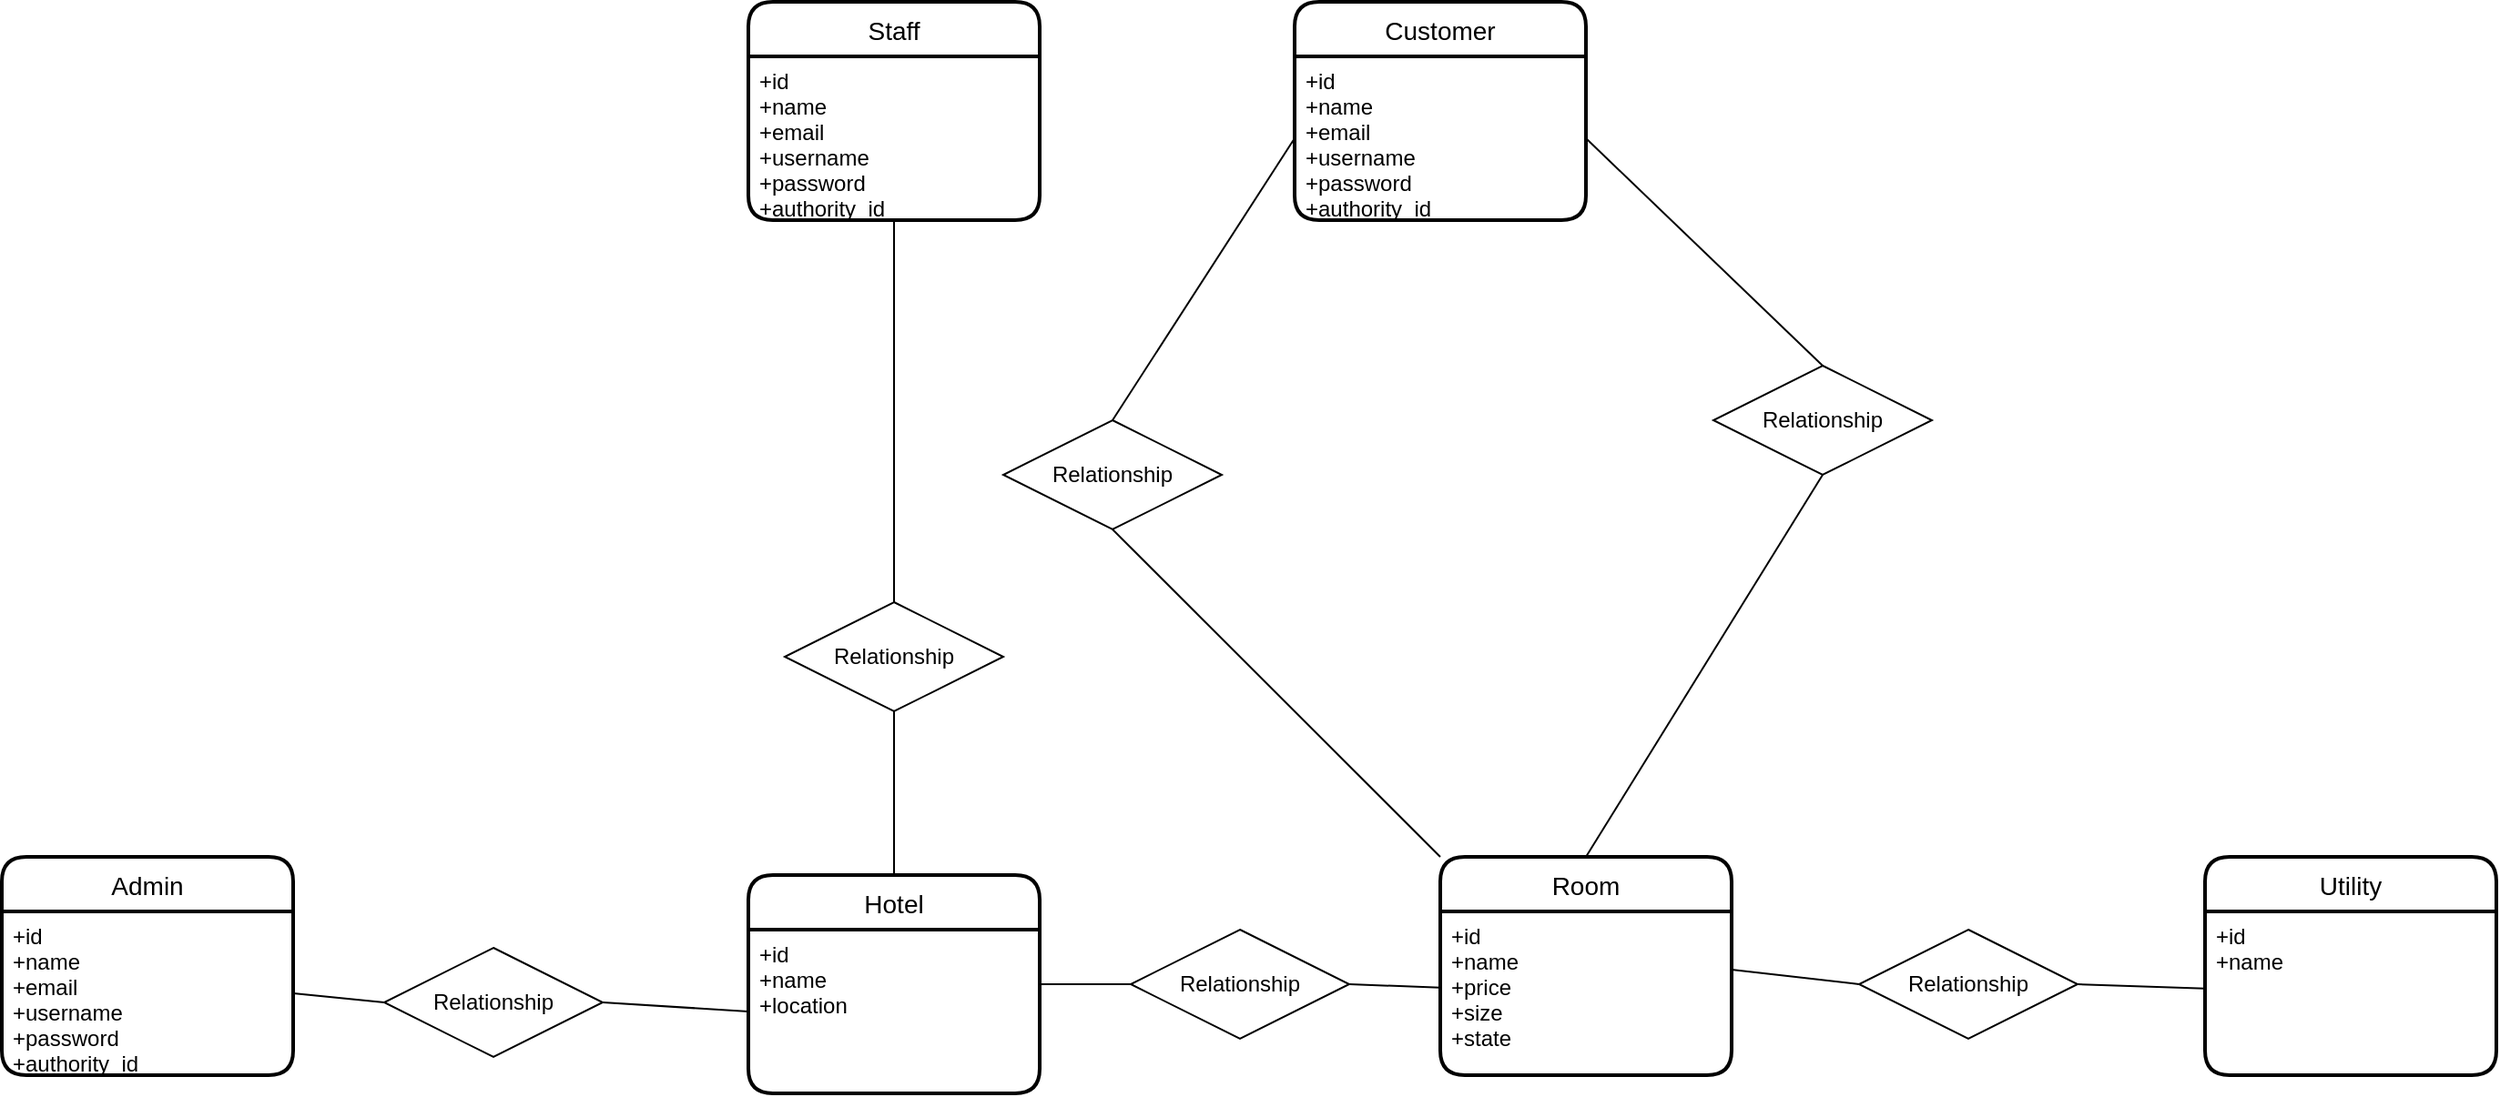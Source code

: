 <mxfile version="20.2.3" type="github">
  <diagram name="Page-1" id="e56a1550-8fbb-45ad-956c-1786394a9013">
    <mxGraphModel dx="2773" dy="1784" grid="1" gridSize="10" guides="1" tooltips="1" connect="1" arrows="1" fold="1" page="1" pageScale="1" pageWidth="1100" pageHeight="850" background="none" math="0" shadow="0">
      <root>
        <mxCell id="0" />
        <mxCell id="1" parent="0" />
        <mxCell id="Kd_VAQXIcEHXok77GXxw-1" value="Staff" style="swimlane;childLayout=stackLayout;horizontal=1;startSize=30;horizontalStack=0;rounded=1;fontSize=14;fontStyle=0;strokeWidth=2;resizeParent=0;resizeLast=1;shadow=0;dashed=0;align=center;" vertex="1" parent="1">
          <mxGeometry x="100" y="-210" width="160" height="120" as="geometry" />
        </mxCell>
        <mxCell id="Kd_VAQXIcEHXok77GXxw-2" value="+id&#xa;+name&#xa;+email&#xa;+username&#xa;+password&#xa;+authority_id" style="align=left;strokeColor=none;fillColor=none;spacingLeft=4;fontSize=12;verticalAlign=top;resizable=0;rotatable=0;part=1;" vertex="1" parent="Kd_VAQXIcEHXok77GXxw-1">
          <mxGeometry y="30" width="160" height="90" as="geometry" />
        </mxCell>
        <mxCell id="Kd_VAQXIcEHXok77GXxw-8" value="Hotel" style="swimlane;childLayout=stackLayout;horizontal=1;startSize=30;horizontalStack=0;rounded=1;fontSize=14;fontStyle=0;strokeWidth=2;resizeParent=0;resizeLast=1;shadow=0;dashed=0;align=center;" vertex="1" parent="1">
          <mxGeometry x="100" y="270" width="160" height="120" as="geometry" />
        </mxCell>
        <mxCell id="Kd_VAQXIcEHXok77GXxw-9" value="+id&#xa;+name&#xa;+location" style="align=left;strokeColor=none;fillColor=none;spacingLeft=4;fontSize=12;verticalAlign=top;resizable=0;rotatable=0;part=1;" vertex="1" parent="Kd_VAQXIcEHXok77GXxw-8">
          <mxGeometry y="30" width="160" height="90" as="geometry" />
        </mxCell>
        <mxCell id="Kd_VAQXIcEHXok77GXxw-10" value="Room" style="swimlane;childLayout=stackLayout;horizontal=1;startSize=30;horizontalStack=0;rounded=1;fontSize=14;fontStyle=0;strokeWidth=2;resizeParent=0;resizeLast=1;shadow=0;dashed=0;align=center;" vertex="1" parent="1">
          <mxGeometry x="480" y="260" width="160" height="120" as="geometry" />
        </mxCell>
        <mxCell id="Kd_VAQXIcEHXok77GXxw-11" value="+id&#xa;+name&#xa;+price&#xa;+size&#xa;+state" style="align=left;strokeColor=none;fillColor=none;spacingLeft=4;fontSize=12;verticalAlign=top;resizable=0;rotatable=0;part=1;" vertex="1" parent="Kd_VAQXIcEHXok77GXxw-10">
          <mxGeometry y="30" width="160" height="90" as="geometry" />
        </mxCell>
        <mxCell id="Kd_VAQXIcEHXok77GXxw-16" value="Utility" style="swimlane;childLayout=stackLayout;horizontal=1;startSize=30;horizontalStack=0;rounded=1;fontSize=14;fontStyle=0;strokeWidth=2;resizeParent=0;resizeLast=1;shadow=0;dashed=0;align=center;" vertex="1" parent="1">
          <mxGeometry x="900" y="260" width="160" height="120" as="geometry" />
        </mxCell>
        <mxCell id="Kd_VAQXIcEHXok77GXxw-17" value="+id&#xa;+name" style="align=left;strokeColor=none;fillColor=none;spacingLeft=4;fontSize=12;verticalAlign=top;resizable=0;rotatable=0;part=1;" vertex="1" parent="Kd_VAQXIcEHXok77GXxw-16">
          <mxGeometry y="30" width="160" height="90" as="geometry" />
        </mxCell>
        <mxCell id="Kd_VAQXIcEHXok77GXxw-46" value="Relationship" style="shape=rhombus;perimeter=rhombusPerimeter;whiteSpace=wrap;html=1;align=center;" vertex="1" parent="1">
          <mxGeometry x="310" y="300" width="120" height="60" as="geometry" />
        </mxCell>
        <mxCell id="Kd_VAQXIcEHXok77GXxw-47" value="" style="endArrow=none;html=1;rounded=0;strokeWidth=1;exitX=1;exitY=0.333;exitDx=0;exitDy=0;exitPerimeter=0;entryX=0;entryY=0.5;entryDx=0;entryDy=0;" edge="1" parent="1" source="Kd_VAQXIcEHXok77GXxw-9" target="Kd_VAQXIcEHXok77GXxw-46">
          <mxGeometry relative="1" as="geometry">
            <mxPoint x="290" y="260.005" as="sourcePoint" />
            <mxPoint x="350" y="320" as="targetPoint" />
          </mxGeometry>
        </mxCell>
        <mxCell id="Kd_VAQXIcEHXok77GXxw-48" value="" style="endArrow=none;html=1;rounded=0;strokeWidth=1;exitX=1;exitY=0.5;exitDx=0;exitDy=0;" edge="1" parent="1" source="Kd_VAQXIcEHXok77GXxw-46" target="Kd_VAQXIcEHXok77GXxw-11">
          <mxGeometry relative="1" as="geometry">
            <mxPoint x="400" y="300.005" as="sourcePoint" />
            <mxPoint x="472.727" y="301.736" as="targetPoint" />
          </mxGeometry>
        </mxCell>
        <mxCell id="Kd_VAQXIcEHXok77GXxw-49" value="" style="endArrow=none;html=1;rounded=0;strokeWidth=1;exitX=1;exitY=0.5;exitDx=0;exitDy=0;" edge="1" parent="1" source="Kd_VAQXIcEHXok77GXxw-50" target="Kd_VAQXIcEHXok77GXxw-17">
          <mxGeometry relative="1" as="geometry">
            <mxPoint x="690" y="319.135" as="sourcePoint" />
            <mxPoint x="762.727" y="320.866" as="targetPoint" />
          </mxGeometry>
        </mxCell>
        <mxCell id="Kd_VAQXIcEHXok77GXxw-50" value="Relationship" style="shape=rhombus;perimeter=rhombusPerimeter;whiteSpace=wrap;html=1;align=center;" vertex="1" parent="1">
          <mxGeometry x="710" y="300" width="120" height="60" as="geometry" />
        </mxCell>
        <mxCell id="Kd_VAQXIcEHXok77GXxw-51" value="" style="endArrow=none;html=1;rounded=0;strokeWidth=1;entryX=0;entryY=0.5;entryDx=0;entryDy=0;exitX=1;exitY=0.356;exitDx=0;exitDy=0;exitPerimeter=0;" edge="1" parent="1" source="Kd_VAQXIcEHXok77GXxw-11" target="Kd_VAQXIcEHXok77GXxw-50">
          <mxGeometry relative="1" as="geometry">
            <mxPoint x="670" y="270.005" as="sourcePoint" />
            <mxPoint x="742.727" y="271.736" as="targetPoint" />
          </mxGeometry>
        </mxCell>
        <mxCell id="Kd_VAQXIcEHXok77GXxw-54" value="Relationship" style="shape=rhombus;perimeter=rhombusPerimeter;whiteSpace=wrap;html=1;align=center;" vertex="1" parent="1">
          <mxGeometry x="630" y="-10" width="120" height="60" as="geometry" />
        </mxCell>
        <mxCell id="Kd_VAQXIcEHXok77GXxw-55" value="Admin" style="swimlane;childLayout=stackLayout;horizontal=1;startSize=30;horizontalStack=0;rounded=1;fontSize=14;fontStyle=0;strokeWidth=2;resizeParent=0;resizeLast=1;shadow=0;dashed=0;align=center;" vertex="1" parent="1">
          <mxGeometry x="-310" y="260" width="160" height="120" as="geometry" />
        </mxCell>
        <mxCell id="Kd_VAQXIcEHXok77GXxw-56" value="+id&#xa;+name&#xa;+email&#xa;+username&#xa;+password&#xa;+authority_id" style="align=left;strokeColor=none;fillColor=none;spacingLeft=4;fontSize=12;verticalAlign=top;resizable=0;rotatable=0;part=1;" vertex="1" parent="Kd_VAQXIcEHXok77GXxw-55">
          <mxGeometry y="30" width="160" height="90" as="geometry" />
        </mxCell>
        <mxCell id="Kd_VAQXIcEHXok77GXxw-60" value="Customer" style="swimlane;childLayout=stackLayout;horizontal=1;startSize=30;horizontalStack=0;rounded=1;fontSize=14;fontStyle=0;strokeWidth=2;resizeParent=0;resizeLast=1;shadow=0;dashed=0;align=center;" vertex="1" parent="1">
          <mxGeometry x="400" y="-210" width="160" height="120" as="geometry" />
        </mxCell>
        <mxCell id="Kd_VAQXIcEHXok77GXxw-61" value="+id&#xa;+name&#xa;+email&#xa;+username&#xa;+password&#xa;+authority_id" style="align=left;strokeColor=none;fillColor=none;spacingLeft=4;fontSize=12;verticalAlign=top;resizable=0;rotatable=0;part=1;" vertex="1" parent="Kd_VAQXIcEHXok77GXxw-60">
          <mxGeometry y="30" width="160" height="90" as="geometry" />
        </mxCell>
        <mxCell id="Kd_VAQXIcEHXok77GXxw-67" value="" style="endArrow=none;html=1;rounded=0;strokeWidth=1;exitX=0.5;exitY=1;exitDx=0;exitDy=0;entryX=0.5;entryY=0;entryDx=0;entryDy=0;" edge="1" parent="1" source="Kd_VAQXIcEHXok77GXxw-54" target="Kd_VAQXIcEHXok77GXxw-10">
          <mxGeometry relative="1" as="geometry">
            <mxPoint x="590" y="180" as="sourcePoint" />
            <mxPoint x="590" y="260" as="targetPoint" />
          </mxGeometry>
        </mxCell>
        <mxCell id="Kd_VAQXIcEHXok77GXxw-68" value="Relationship" style="shape=rhombus;perimeter=rhombusPerimeter;whiteSpace=wrap;html=1;align=center;" vertex="1" parent="1">
          <mxGeometry x="-100" y="310" width="120" height="60" as="geometry" />
        </mxCell>
        <mxCell id="Kd_VAQXIcEHXok77GXxw-69" value="" style="endArrow=none;html=1;rounded=0;strokeWidth=1;exitX=1;exitY=0.5;exitDx=0;exitDy=0;entryX=0;entryY=0.5;entryDx=0;entryDy=0;" edge="1" parent="1" source="Kd_VAQXIcEHXok77GXxw-56" target="Kd_VAQXIcEHXok77GXxw-68">
          <mxGeometry relative="1" as="geometry">
            <mxPoint x="-20" y="280" as="sourcePoint" />
            <mxPoint x="30" y="280.03" as="targetPoint" />
          </mxGeometry>
        </mxCell>
        <mxCell id="Kd_VAQXIcEHXok77GXxw-70" value="" style="endArrow=none;html=1;rounded=0;strokeWidth=1;exitX=1;exitY=0.5;exitDx=0;exitDy=0;entryX=0;entryY=0.5;entryDx=0;entryDy=0;" edge="1" parent="1" source="Kd_VAQXIcEHXok77GXxw-68" target="Kd_VAQXIcEHXok77GXxw-9">
          <mxGeometry relative="1" as="geometry">
            <mxPoint x="110.0" y="200.0" as="sourcePoint" />
            <mxPoint x="160.0" y="200.03" as="targetPoint" />
          </mxGeometry>
        </mxCell>
        <mxCell id="Kd_VAQXIcEHXok77GXxw-74" value="" style="endArrow=none;html=1;rounded=0;strokeWidth=1;exitX=1;exitY=0.5;exitDx=0;exitDy=0;entryX=0.5;entryY=0;entryDx=0;entryDy=0;" edge="1" parent="1" source="Kd_VAQXIcEHXok77GXxw-61" target="Kd_VAQXIcEHXok77GXxw-54">
          <mxGeometry relative="1" as="geometry">
            <mxPoint x="420" y="-200" as="sourcePoint" />
            <mxPoint x="500.0" y="-130.0" as="targetPoint" />
          </mxGeometry>
        </mxCell>
        <mxCell id="Kd_VAQXIcEHXok77GXxw-76" value="Relationship" style="shape=rhombus;perimeter=rhombusPerimeter;whiteSpace=wrap;html=1;align=center;" vertex="1" parent="1">
          <mxGeometry x="240" y="20" width="120" height="60" as="geometry" />
        </mxCell>
        <mxCell id="Kd_VAQXIcEHXok77GXxw-77" value="" style="endArrow=none;html=1;rounded=0;strokeWidth=1;exitX=0;exitY=0.5;exitDx=0;exitDy=0;entryX=0.5;entryY=0;entryDx=0;entryDy=0;" edge="1" parent="1" source="Kd_VAQXIcEHXok77GXxw-61" target="Kd_VAQXIcEHXok77GXxw-76">
          <mxGeometry relative="1" as="geometry">
            <mxPoint x="270.0" y="-270.0" as="sourcePoint" />
            <mxPoint x="300.0" y="45" as="targetPoint" />
          </mxGeometry>
        </mxCell>
        <mxCell id="Kd_VAQXIcEHXok77GXxw-78" value="" style="endArrow=none;html=1;rounded=0;strokeWidth=1;exitX=0.5;exitY=1;exitDx=0;exitDy=0;entryX=0;entryY=0;entryDx=0;entryDy=0;" edge="1" parent="1" source="Kd_VAQXIcEHXok77GXxw-76" target="Kd_VAQXIcEHXok77GXxw-10">
          <mxGeometry relative="1" as="geometry">
            <mxPoint x="420.0" y="105.0" as="sourcePoint" />
            <mxPoint x="440.0" y="380" as="targetPoint" />
          </mxGeometry>
        </mxCell>
        <mxCell id="Kd_VAQXIcEHXok77GXxw-79" value="Relationship" style="shape=rhombus;perimeter=rhombusPerimeter;whiteSpace=wrap;html=1;align=center;" vertex="1" parent="1">
          <mxGeometry x="120" y="120" width="120" height="60" as="geometry" />
        </mxCell>
        <mxCell id="Kd_VAQXIcEHXok77GXxw-80" value="" style="endArrow=none;html=1;rounded=0;strokeWidth=1;exitX=0.5;exitY=1;exitDx=0;exitDy=0;entryX=0.5;entryY=0;entryDx=0;entryDy=0;" edge="1" parent="1" source="Kd_VAQXIcEHXok77GXxw-2" target="Kd_VAQXIcEHXok77GXxw-79">
          <mxGeometry relative="1" as="geometry">
            <mxPoint x="70.0" y="10.0" as="sourcePoint" />
            <mxPoint x="-10.0" y="175" as="targetPoint" />
          </mxGeometry>
        </mxCell>
        <mxCell id="Kd_VAQXIcEHXok77GXxw-83" value="" style="endArrow=none;html=1;rounded=0;strokeWidth=1;exitX=0.5;exitY=1;exitDx=0;exitDy=0;entryX=0.5;entryY=0;entryDx=0;entryDy=0;" edge="1" parent="1" source="Kd_VAQXIcEHXok77GXxw-79" target="Kd_VAQXIcEHXok77GXxw-8">
          <mxGeometry relative="1" as="geometry">
            <mxPoint x="60.0" y="70.0" as="sourcePoint" />
            <mxPoint x="-20.0" y="235" as="targetPoint" />
          </mxGeometry>
        </mxCell>
      </root>
    </mxGraphModel>
  </diagram>
</mxfile>
